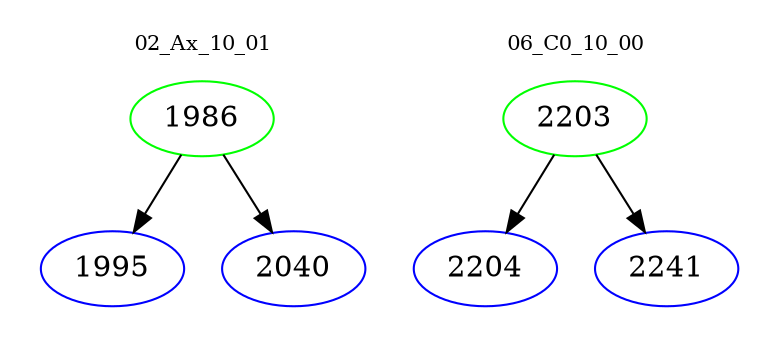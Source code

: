 digraph{
subgraph cluster_0 {
color = white
label = "02_Ax_10_01";
fontsize=10;
T0_1986 [label="1986", color="green"]
T0_1986 -> T0_1995 [color="black"]
T0_1995 [label="1995", color="blue"]
T0_1986 -> T0_2040 [color="black"]
T0_2040 [label="2040", color="blue"]
}
subgraph cluster_1 {
color = white
label = "06_C0_10_00";
fontsize=10;
T1_2203 [label="2203", color="green"]
T1_2203 -> T1_2204 [color="black"]
T1_2204 [label="2204", color="blue"]
T1_2203 -> T1_2241 [color="black"]
T1_2241 [label="2241", color="blue"]
}
}
